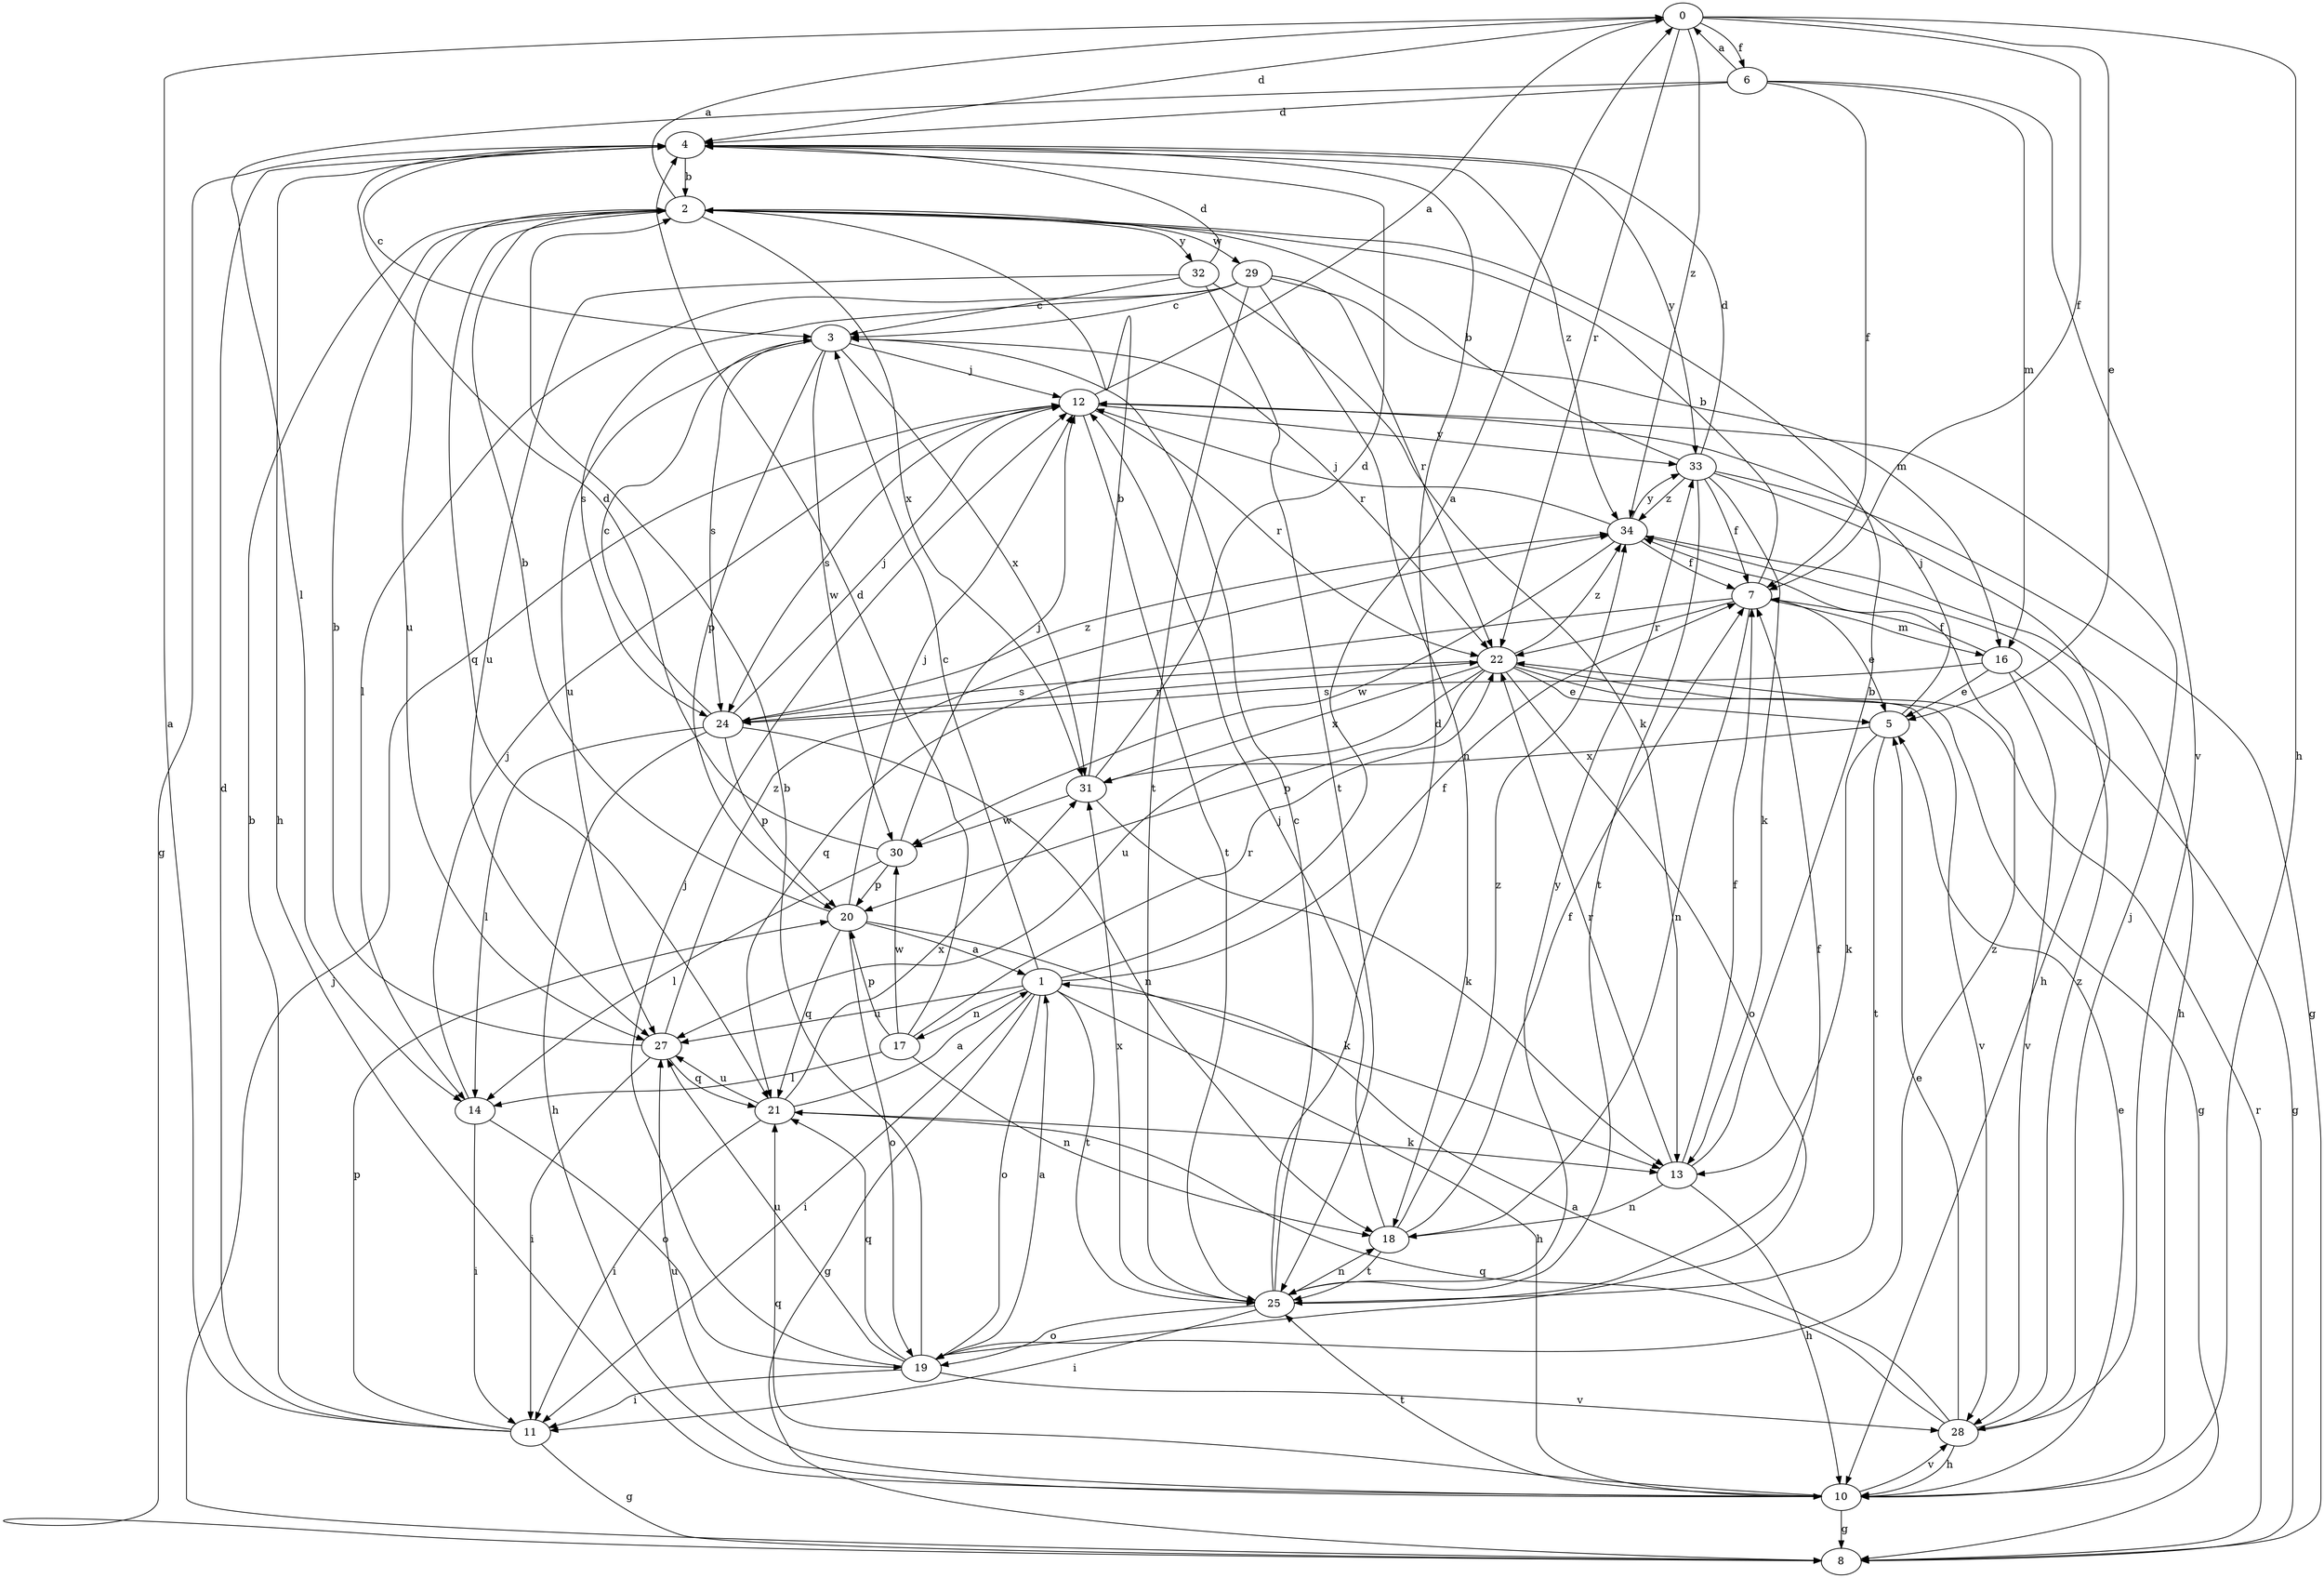 strict digraph  {
0;
1;
2;
3;
4;
5;
6;
7;
8;
10;
11;
12;
13;
14;
16;
17;
18;
19;
20;
21;
22;
24;
25;
27;
28;
29;
30;
31;
32;
33;
34;
0 -> 4  [label=d];
0 -> 5  [label=e];
0 -> 6  [label=f];
0 -> 7  [label=f];
0 -> 10  [label=h];
0 -> 22  [label=r];
0 -> 34  [label=z];
1 -> 0  [label=a];
1 -> 3  [label=c];
1 -> 7  [label=f];
1 -> 8  [label=g];
1 -> 10  [label=h];
1 -> 11  [label=i];
1 -> 17  [label=n];
1 -> 19  [label=o];
1 -> 25  [label=t];
1 -> 27  [label=u];
2 -> 0  [label=a];
2 -> 21  [label=q];
2 -> 27  [label=u];
2 -> 29  [label=w];
2 -> 31  [label=x];
2 -> 32  [label=y];
3 -> 12  [label=j];
3 -> 20  [label=p];
3 -> 22  [label=r];
3 -> 24  [label=s];
3 -> 27  [label=u];
3 -> 30  [label=w];
3 -> 31  [label=x];
4 -> 2  [label=b];
4 -> 3  [label=c];
4 -> 8  [label=g];
4 -> 10  [label=h];
4 -> 33  [label=y];
4 -> 34  [label=z];
5 -> 12  [label=j];
5 -> 13  [label=k];
5 -> 25  [label=t];
5 -> 31  [label=x];
6 -> 0  [label=a];
6 -> 4  [label=d];
6 -> 7  [label=f];
6 -> 14  [label=l];
6 -> 16  [label=m];
6 -> 28  [label=v];
7 -> 2  [label=b];
7 -> 5  [label=e];
7 -> 16  [label=m];
7 -> 18  [label=n];
7 -> 21  [label=q];
7 -> 22  [label=r];
8 -> 12  [label=j];
8 -> 22  [label=r];
10 -> 5  [label=e];
10 -> 8  [label=g];
10 -> 21  [label=q];
10 -> 25  [label=t];
10 -> 27  [label=u];
10 -> 28  [label=v];
11 -> 0  [label=a];
11 -> 2  [label=b];
11 -> 4  [label=d];
11 -> 8  [label=g];
11 -> 20  [label=p];
12 -> 0  [label=a];
12 -> 22  [label=r];
12 -> 24  [label=s];
12 -> 25  [label=t];
12 -> 33  [label=y];
13 -> 2  [label=b];
13 -> 7  [label=f];
13 -> 10  [label=h];
13 -> 18  [label=n];
13 -> 22  [label=r];
14 -> 11  [label=i];
14 -> 12  [label=j];
14 -> 19  [label=o];
16 -> 5  [label=e];
16 -> 7  [label=f];
16 -> 8  [label=g];
16 -> 24  [label=s];
16 -> 28  [label=v];
17 -> 4  [label=d];
17 -> 14  [label=l];
17 -> 18  [label=n];
17 -> 20  [label=p];
17 -> 22  [label=r];
17 -> 30  [label=w];
18 -> 7  [label=f];
18 -> 12  [label=j];
18 -> 25  [label=t];
18 -> 34  [label=z];
19 -> 1  [label=a];
19 -> 2  [label=b];
19 -> 11  [label=i];
19 -> 12  [label=j];
19 -> 21  [label=q];
19 -> 27  [label=u];
19 -> 28  [label=v];
19 -> 34  [label=z];
20 -> 1  [label=a];
20 -> 2  [label=b];
20 -> 12  [label=j];
20 -> 13  [label=k];
20 -> 19  [label=o];
20 -> 21  [label=q];
21 -> 1  [label=a];
21 -> 11  [label=i];
21 -> 13  [label=k];
21 -> 27  [label=u];
21 -> 31  [label=x];
22 -> 5  [label=e];
22 -> 8  [label=g];
22 -> 19  [label=o];
22 -> 20  [label=p];
22 -> 24  [label=s];
22 -> 27  [label=u];
22 -> 28  [label=v];
22 -> 31  [label=x];
22 -> 34  [label=z];
24 -> 3  [label=c];
24 -> 10  [label=h];
24 -> 12  [label=j];
24 -> 14  [label=l];
24 -> 18  [label=n];
24 -> 20  [label=p];
24 -> 22  [label=r];
24 -> 34  [label=z];
25 -> 3  [label=c];
25 -> 4  [label=d];
25 -> 7  [label=f];
25 -> 11  [label=i];
25 -> 18  [label=n];
25 -> 19  [label=o];
25 -> 31  [label=x];
25 -> 33  [label=y];
27 -> 2  [label=b];
27 -> 11  [label=i];
27 -> 21  [label=q];
27 -> 34  [label=z];
28 -> 1  [label=a];
28 -> 5  [label=e];
28 -> 10  [label=h];
28 -> 12  [label=j];
28 -> 21  [label=q];
28 -> 34  [label=z];
29 -> 3  [label=c];
29 -> 14  [label=l];
29 -> 16  [label=m];
29 -> 18  [label=n];
29 -> 22  [label=r];
29 -> 24  [label=s];
29 -> 25  [label=t];
30 -> 4  [label=d];
30 -> 12  [label=j];
30 -> 14  [label=l];
30 -> 20  [label=p];
31 -> 2  [label=b];
31 -> 4  [label=d];
31 -> 13  [label=k];
31 -> 30  [label=w];
32 -> 3  [label=c];
32 -> 4  [label=d];
32 -> 13  [label=k];
32 -> 25  [label=t];
32 -> 27  [label=u];
33 -> 2  [label=b];
33 -> 4  [label=d];
33 -> 7  [label=f];
33 -> 8  [label=g];
33 -> 10  [label=h];
33 -> 13  [label=k];
33 -> 25  [label=t];
33 -> 34  [label=z];
34 -> 7  [label=f];
34 -> 10  [label=h];
34 -> 12  [label=j];
34 -> 30  [label=w];
34 -> 33  [label=y];
}

